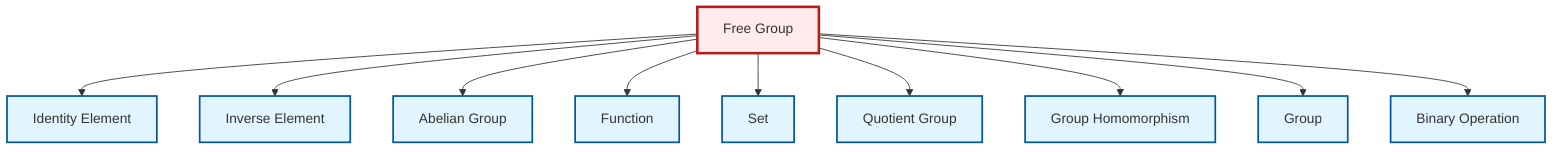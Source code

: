 graph TD
    classDef definition fill:#e1f5fe,stroke:#01579b,stroke-width:2px
    classDef theorem fill:#f3e5f5,stroke:#4a148c,stroke-width:2px
    classDef axiom fill:#fff3e0,stroke:#e65100,stroke-width:2px
    classDef example fill:#e8f5e9,stroke:#1b5e20,stroke-width:2px
    classDef current fill:#ffebee,stroke:#b71c1c,stroke-width:3px
    def-abelian-group["Abelian Group"]:::definition
    def-inverse-element["Inverse Element"]:::definition
    def-function["Function"]:::definition
    def-free-group["Free Group"]:::definition
    def-set["Set"]:::definition
    def-group["Group"]:::definition
    def-quotient-group["Quotient Group"]:::definition
    def-identity-element["Identity Element"]:::definition
    def-homomorphism["Group Homomorphism"]:::definition
    def-binary-operation["Binary Operation"]:::definition
    def-free-group --> def-identity-element
    def-free-group --> def-inverse-element
    def-free-group --> def-abelian-group
    def-free-group --> def-function
    def-free-group --> def-set
    def-free-group --> def-quotient-group
    def-free-group --> def-homomorphism
    def-free-group --> def-group
    def-free-group --> def-binary-operation
    class def-free-group current